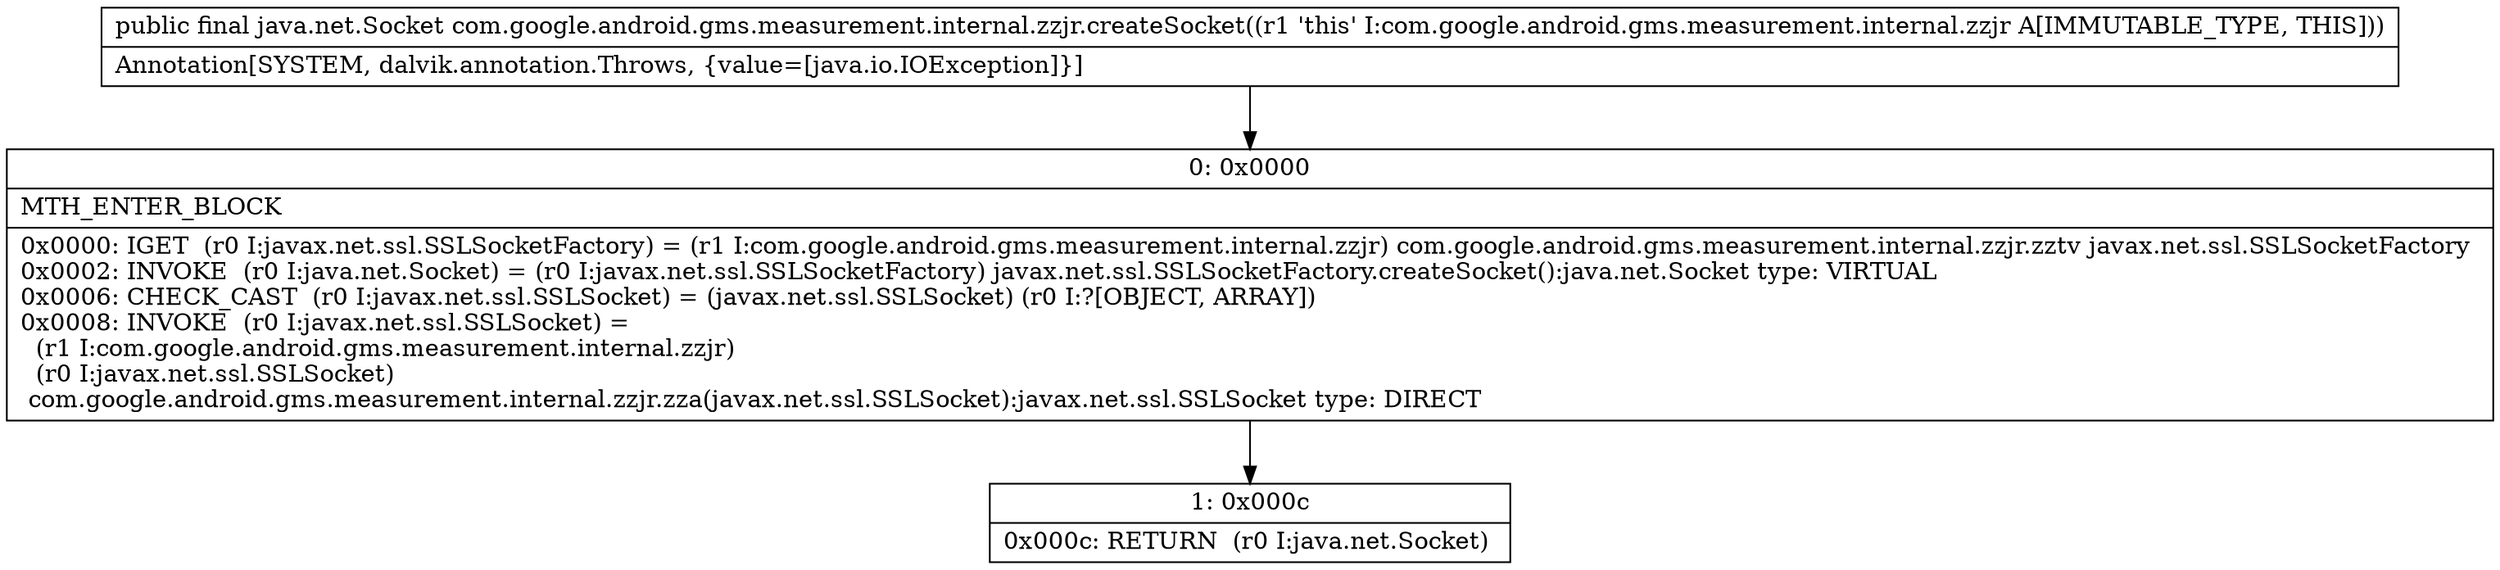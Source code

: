 digraph "CFG forcom.google.android.gms.measurement.internal.zzjr.createSocket()Ljava\/net\/Socket;" {
Node_0 [shape=record,label="{0\:\ 0x0000|MTH_ENTER_BLOCK\l|0x0000: IGET  (r0 I:javax.net.ssl.SSLSocketFactory) = (r1 I:com.google.android.gms.measurement.internal.zzjr) com.google.android.gms.measurement.internal.zzjr.zztv javax.net.ssl.SSLSocketFactory \l0x0002: INVOKE  (r0 I:java.net.Socket) = (r0 I:javax.net.ssl.SSLSocketFactory) javax.net.ssl.SSLSocketFactory.createSocket():java.net.Socket type: VIRTUAL \l0x0006: CHECK_CAST  (r0 I:javax.net.ssl.SSLSocket) = (javax.net.ssl.SSLSocket) (r0 I:?[OBJECT, ARRAY]) \l0x0008: INVOKE  (r0 I:javax.net.ssl.SSLSocket) = \l  (r1 I:com.google.android.gms.measurement.internal.zzjr)\l  (r0 I:javax.net.ssl.SSLSocket)\l com.google.android.gms.measurement.internal.zzjr.zza(javax.net.ssl.SSLSocket):javax.net.ssl.SSLSocket type: DIRECT \l}"];
Node_1 [shape=record,label="{1\:\ 0x000c|0x000c: RETURN  (r0 I:java.net.Socket) \l}"];
MethodNode[shape=record,label="{public final java.net.Socket com.google.android.gms.measurement.internal.zzjr.createSocket((r1 'this' I:com.google.android.gms.measurement.internal.zzjr A[IMMUTABLE_TYPE, THIS]))  | Annotation[SYSTEM, dalvik.annotation.Throws, \{value=[java.io.IOException]\}]\l}"];
MethodNode -> Node_0;
Node_0 -> Node_1;
}

